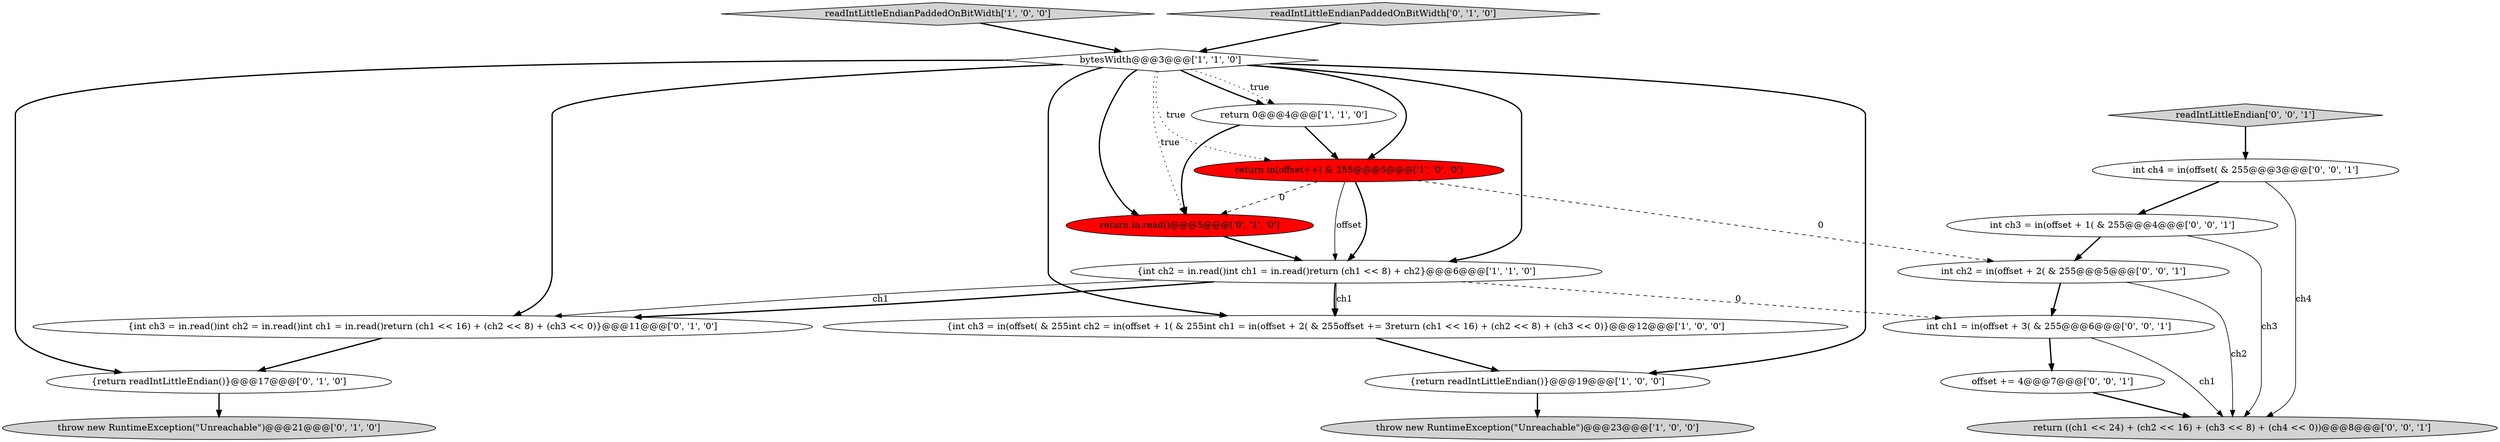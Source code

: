digraph {
2 [style = filled, label = "{int ch2 = in.read()int ch1 = in.read()return (ch1 << 8) + ch2}@@@6@@@['1', '1', '0']", fillcolor = white, shape = ellipse image = "AAA0AAABBB1BBB"];
1 [style = filled, label = "bytesWidth@@@3@@@['1', '1', '0']", fillcolor = white, shape = diamond image = "AAA0AAABBB1BBB"];
4 [style = filled, label = "readIntLittleEndianPaddedOnBitWidth['1', '0', '0']", fillcolor = lightgray, shape = diamond image = "AAA0AAABBB1BBB"];
18 [style = filled, label = "int ch3 = in(offset + 1( & 255@@@4@@@['0', '0', '1']", fillcolor = white, shape = ellipse image = "AAA0AAABBB3BBB"];
13 [style = filled, label = "int ch1 = in(offset + 3( & 255@@@6@@@['0', '0', '1']", fillcolor = white, shape = ellipse image = "AAA0AAABBB3BBB"];
7 [style = filled, label = "throw new RuntimeException(\"Unreachable\")@@@23@@@['1', '0', '0']", fillcolor = lightgray, shape = ellipse image = "AAA0AAABBB1BBB"];
6 [style = filled, label = "{int ch3 = in(offset( & 255int ch2 = in(offset + 1( & 255int ch1 = in(offset + 2( & 255offset += 3return (ch1 << 16) + (ch2 << 8) + (ch3 << 0)}@@@12@@@['1', '0', '0']", fillcolor = white, shape = ellipse image = "AAA0AAABBB1BBB"];
14 [style = filled, label = "return ((ch1 << 24) + (ch2 << 16) + (ch3 << 8) + (ch4 << 0))@@@8@@@['0', '0', '1']", fillcolor = lightgray, shape = ellipse image = "AAA0AAABBB3BBB"];
12 [style = filled, label = "{int ch3 = in.read()int ch2 = in.read()int ch1 = in.read()return (ch1 << 16) + (ch2 << 8) + (ch3 << 0)}@@@11@@@['0', '1', '0']", fillcolor = white, shape = ellipse image = "AAA0AAABBB2BBB"];
15 [style = filled, label = "int ch4 = in(offset( & 255@@@3@@@['0', '0', '1']", fillcolor = white, shape = ellipse image = "AAA0AAABBB3BBB"];
17 [style = filled, label = "int ch2 = in(offset + 2( & 255@@@5@@@['0', '0', '1']", fillcolor = white, shape = ellipse image = "AAA0AAABBB3BBB"];
19 [style = filled, label = "offset += 4@@@7@@@['0', '0', '1']", fillcolor = white, shape = ellipse image = "AAA0AAABBB3BBB"];
9 [style = filled, label = "{return readIntLittleEndian()}@@@17@@@['0', '1', '0']", fillcolor = white, shape = ellipse image = "AAA0AAABBB2BBB"];
3 [style = filled, label = "{return readIntLittleEndian()}@@@19@@@['1', '0', '0']", fillcolor = white, shape = ellipse image = "AAA0AAABBB1BBB"];
0 [style = filled, label = "return in(offset++( & 255@@@5@@@['1', '0', '0']", fillcolor = red, shape = ellipse image = "AAA1AAABBB1BBB"];
10 [style = filled, label = "readIntLittleEndianPaddedOnBitWidth['0', '1', '0']", fillcolor = lightgray, shape = diamond image = "AAA0AAABBB2BBB"];
5 [style = filled, label = "return 0@@@4@@@['1', '1', '0']", fillcolor = white, shape = ellipse image = "AAA0AAABBB1BBB"];
16 [style = filled, label = "readIntLittleEndian['0', '0', '1']", fillcolor = lightgray, shape = diamond image = "AAA0AAABBB3BBB"];
11 [style = filled, label = "throw new RuntimeException(\"Unreachable\")@@@21@@@['0', '1', '0']", fillcolor = lightgray, shape = ellipse image = "AAA0AAABBB2BBB"];
8 [style = filled, label = "return in.read()@@@5@@@['0', '1', '0']", fillcolor = red, shape = ellipse image = "AAA1AAABBB2BBB"];
1->5 [style = bold, label=""];
6->3 [style = bold, label=""];
5->8 [style = bold, label=""];
16->15 [style = bold, label=""];
1->8 [style = bold, label=""];
9->11 [style = bold, label=""];
2->6 [style = bold, label=""];
0->2 [style = bold, label=""];
1->3 [style = bold, label=""];
18->17 [style = bold, label=""];
1->0 [style = bold, label=""];
15->14 [style = solid, label="ch4"];
12->9 [style = bold, label=""];
0->2 [style = solid, label="offset"];
0->17 [style = dashed, label="0"];
15->18 [style = bold, label=""];
1->9 [style = bold, label=""];
2->12 [style = bold, label=""];
2->6 [style = solid, label="ch1"];
17->14 [style = solid, label="ch2"];
13->19 [style = bold, label=""];
1->6 [style = bold, label=""];
19->14 [style = bold, label=""];
5->0 [style = bold, label=""];
3->7 [style = bold, label=""];
8->2 [style = bold, label=""];
2->13 [style = dashed, label="0"];
1->8 [style = dotted, label="true"];
1->12 [style = bold, label=""];
13->14 [style = solid, label="ch1"];
0->8 [style = dashed, label="0"];
1->2 [style = bold, label=""];
4->1 [style = bold, label=""];
1->0 [style = dotted, label="true"];
17->13 [style = bold, label=""];
18->14 [style = solid, label="ch3"];
10->1 [style = bold, label=""];
1->5 [style = dotted, label="true"];
2->12 [style = solid, label="ch1"];
}

